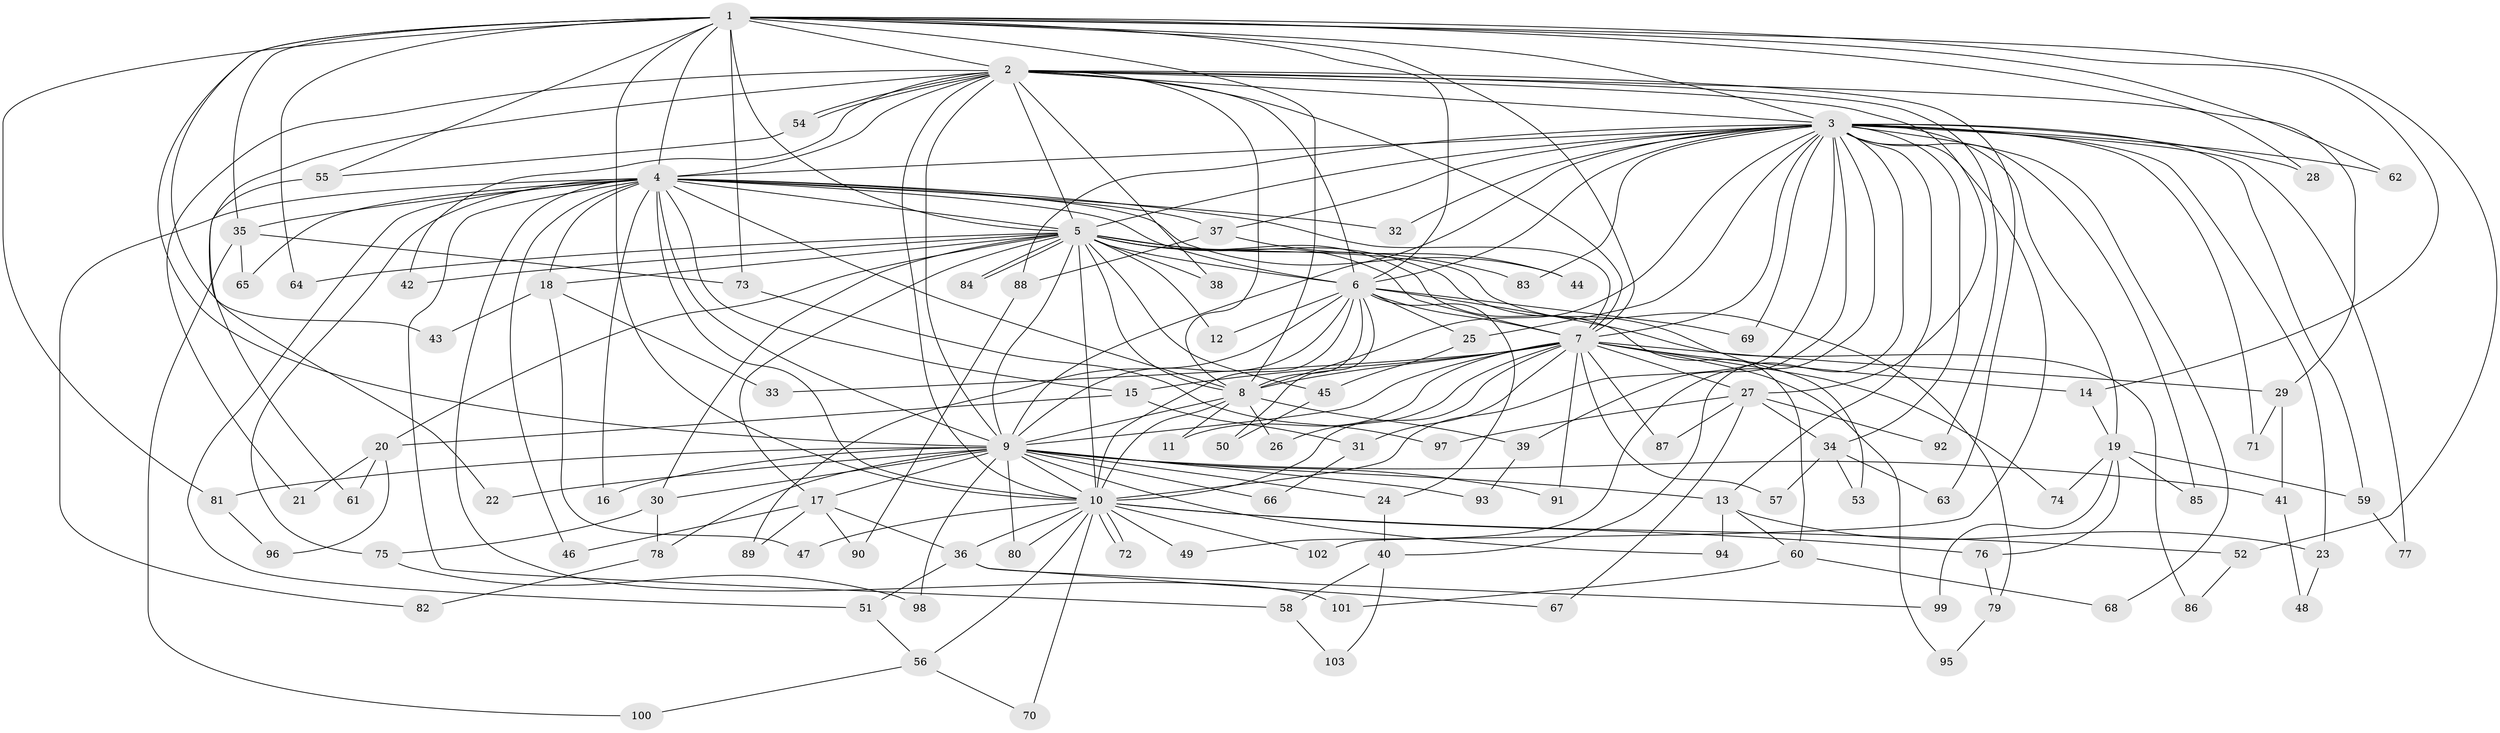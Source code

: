 // Generated by graph-tools (version 1.1) at 2025/01/03/09/25 03:01:30]
// undirected, 103 vertices, 231 edges
graph export_dot {
graph [start="1"]
  node [color=gray90,style=filled];
  1;
  2;
  3;
  4;
  5;
  6;
  7;
  8;
  9;
  10;
  11;
  12;
  13;
  14;
  15;
  16;
  17;
  18;
  19;
  20;
  21;
  22;
  23;
  24;
  25;
  26;
  27;
  28;
  29;
  30;
  31;
  32;
  33;
  34;
  35;
  36;
  37;
  38;
  39;
  40;
  41;
  42;
  43;
  44;
  45;
  46;
  47;
  48;
  49;
  50;
  51;
  52;
  53;
  54;
  55;
  56;
  57;
  58;
  59;
  60;
  61;
  62;
  63;
  64;
  65;
  66;
  67;
  68;
  69;
  70;
  71;
  72;
  73;
  74;
  75;
  76;
  77;
  78;
  79;
  80;
  81;
  82;
  83;
  84;
  85;
  86;
  87;
  88;
  89;
  90;
  91;
  92;
  93;
  94;
  95;
  96;
  97;
  98;
  99;
  100;
  101;
  102;
  103;
  1 -- 2;
  1 -- 3;
  1 -- 4;
  1 -- 5;
  1 -- 6;
  1 -- 7;
  1 -- 8;
  1 -- 9;
  1 -- 10;
  1 -- 14;
  1 -- 28;
  1 -- 35;
  1 -- 43;
  1 -- 52;
  1 -- 55;
  1 -- 62;
  1 -- 64;
  1 -- 73;
  1 -- 81;
  2 -- 3;
  2 -- 4;
  2 -- 5;
  2 -- 6;
  2 -- 7;
  2 -- 8;
  2 -- 9;
  2 -- 10;
  2 -- 21;
  2 -- 22;
  2 -- 27;
  2 -- 29;
  2 -- 38;
  2 -- 42;
  2 -- 54;
  2 -- 54;
  2 -- 63;
  2 -- 92;
  3 -- 4;
  3 -- 5;
  3 -- 6;
  3 -- 7;
  3 -- 8;
  3 -- 9;
  3 -- 10;
  3 -- 13;
  3 -- 19;
  3 -- 23;
  3 -- 25;
  3 -- 28;
  3 -- 32;
  3 -- 34;
  3 -- 37;
  3 -- 39;
  3 -- 40;
  3 -- 49;
  3 -- 59;
  3 -- 62;
  3 -- 68;
  3 -- 69;
  3 -- 71;
  3 -- 77;
  3 -- 83;
  3 -- 85;
  3 -- 88;
  3 -- 102;
  4 -- 5;
  4 -- 6;
  4 -- 7;
  4 -- 8;
  4 -- 9;
  4 -- 10;
  4 -- 15;
  4 -- 16;
  4 -- 18;
  4 -- 32;
  4 -- 35;
  4 -- 37;
  4 -- 44;
  4 -- 46;
  4 -- 51;
  4 -- 58;
  4 -- 65;
  4 -- 75;
  4 -- 82;
  4 -- 101;
  5 -- 6;
  5 -- 7;
  5 -- 8;
  5 -- 9;
  5 -- 10;
  5 -- 12;
  5 -- 17;
  5 -- 18;
  5 -- 20;
  5 -- 30;
  5 -- 38;
  5 -- 42;
  5 -- 45;
  5 -- 53;
  5 -- 60;
  5 -- 64;
  5 -- 79;
  5 -- 83;
  5 -- 84;
  5 -- 84;
  6 -- 7;
  6 -- 8;
  6 -- 9;
  6 -- 10;
  6 -- 12;
  6 -- 24;
  6 -- 25;
  6 -- 50;
  6 -- 69;
  6 -- 86;
  6 -- 89;
  7 -- 8;
  7 -- 9;
  7 -- 10;
  7 -- 11;
  7 -- 14;
  7 -- 15;
  7 -- 26;
  7 -- 27;
  7 -- 29;
  7 -- 31;
  7 -- 33;
  7 -- 57;
  7 -- 74;
  7 -- 87;
  7 -- 91;
  7 -- 95;
  8 -- 9;
  8 -- 10;
  8 -- 11;
  8 -- 26;
  8 -- 39;
  9 -- 10;
  9 -- 13;
  9 -- 16;
  9 -- 17;
  9 -- 22;
  9 -- 24;
  9 -- 30;
  9 -- 41;
  9 -- 66;
  9 -- 78;
  9 -- 80;
  9 -- 81;
  9 -- 91;
  9 -- 93;
  9 -- 94;
  9 -- 98;
  10 -- 36;
  10 -- 47;
  10 -- 49;
  10 -- 52;
  10 -- 56;
  10 -- 70;
  10 -- 72;
  10 -- 72;
  10 -- 76;
  10 -- 80;
  10 -- 102;
  13 -- 23;
  13 -- 60;
  13 -- 94;
  14 -- 19;
  15 -- 20;
  15 -- 31;
  17 -- 36;
  17 -- 46;
  17 -- 89;
  17 -- 90;
  18 -- 33;
  18 -- 43;
  18 -- 47;
  19 -- 59;
  19 -- 74;
  19 -- 76;
  19 -- 85;
  19 -- 99;
  20 -- 21;
  20 -- 61;
  20 -- 96;
  23 -- 48;
  24 -- 40;
  25 -- 45;
  27 -- 34;
  27 -- 67;
  27 -- 87;
  27 -- 92;
  27 -- 97;
  29 -- 41;
  29 -- 71;
  30 -- 75;
  30 -- 78;
  31 -- 66;
  34 -- 53;
  34 -- 57;
  34 -- 63;
  35 -- 65;
  35 -- 73;
  35 -- 100;
  36 -- 51;
  36 -- 67;
  36 -- 99;
  37 -- 44;
  37 -- 88;
  39 -- 93;
  40 -- 58;
  40 -- 103;
  41 -- 48;
  45 -- 50;
  51 -- 56;
  52 -- 86;
  54 -- 55;
  55 -- 61;
  56 -- 70;
  56 -- 100;
  58 -- 103;
  59 -- 77;
  60 -- 68;
  60 -- 101;
  73 -- 97;
  75 -- 98;
  76 -- 79;
  78 -- 82;
  79 -- 95;
  81 -- 96;
  88 -- 90;
}
